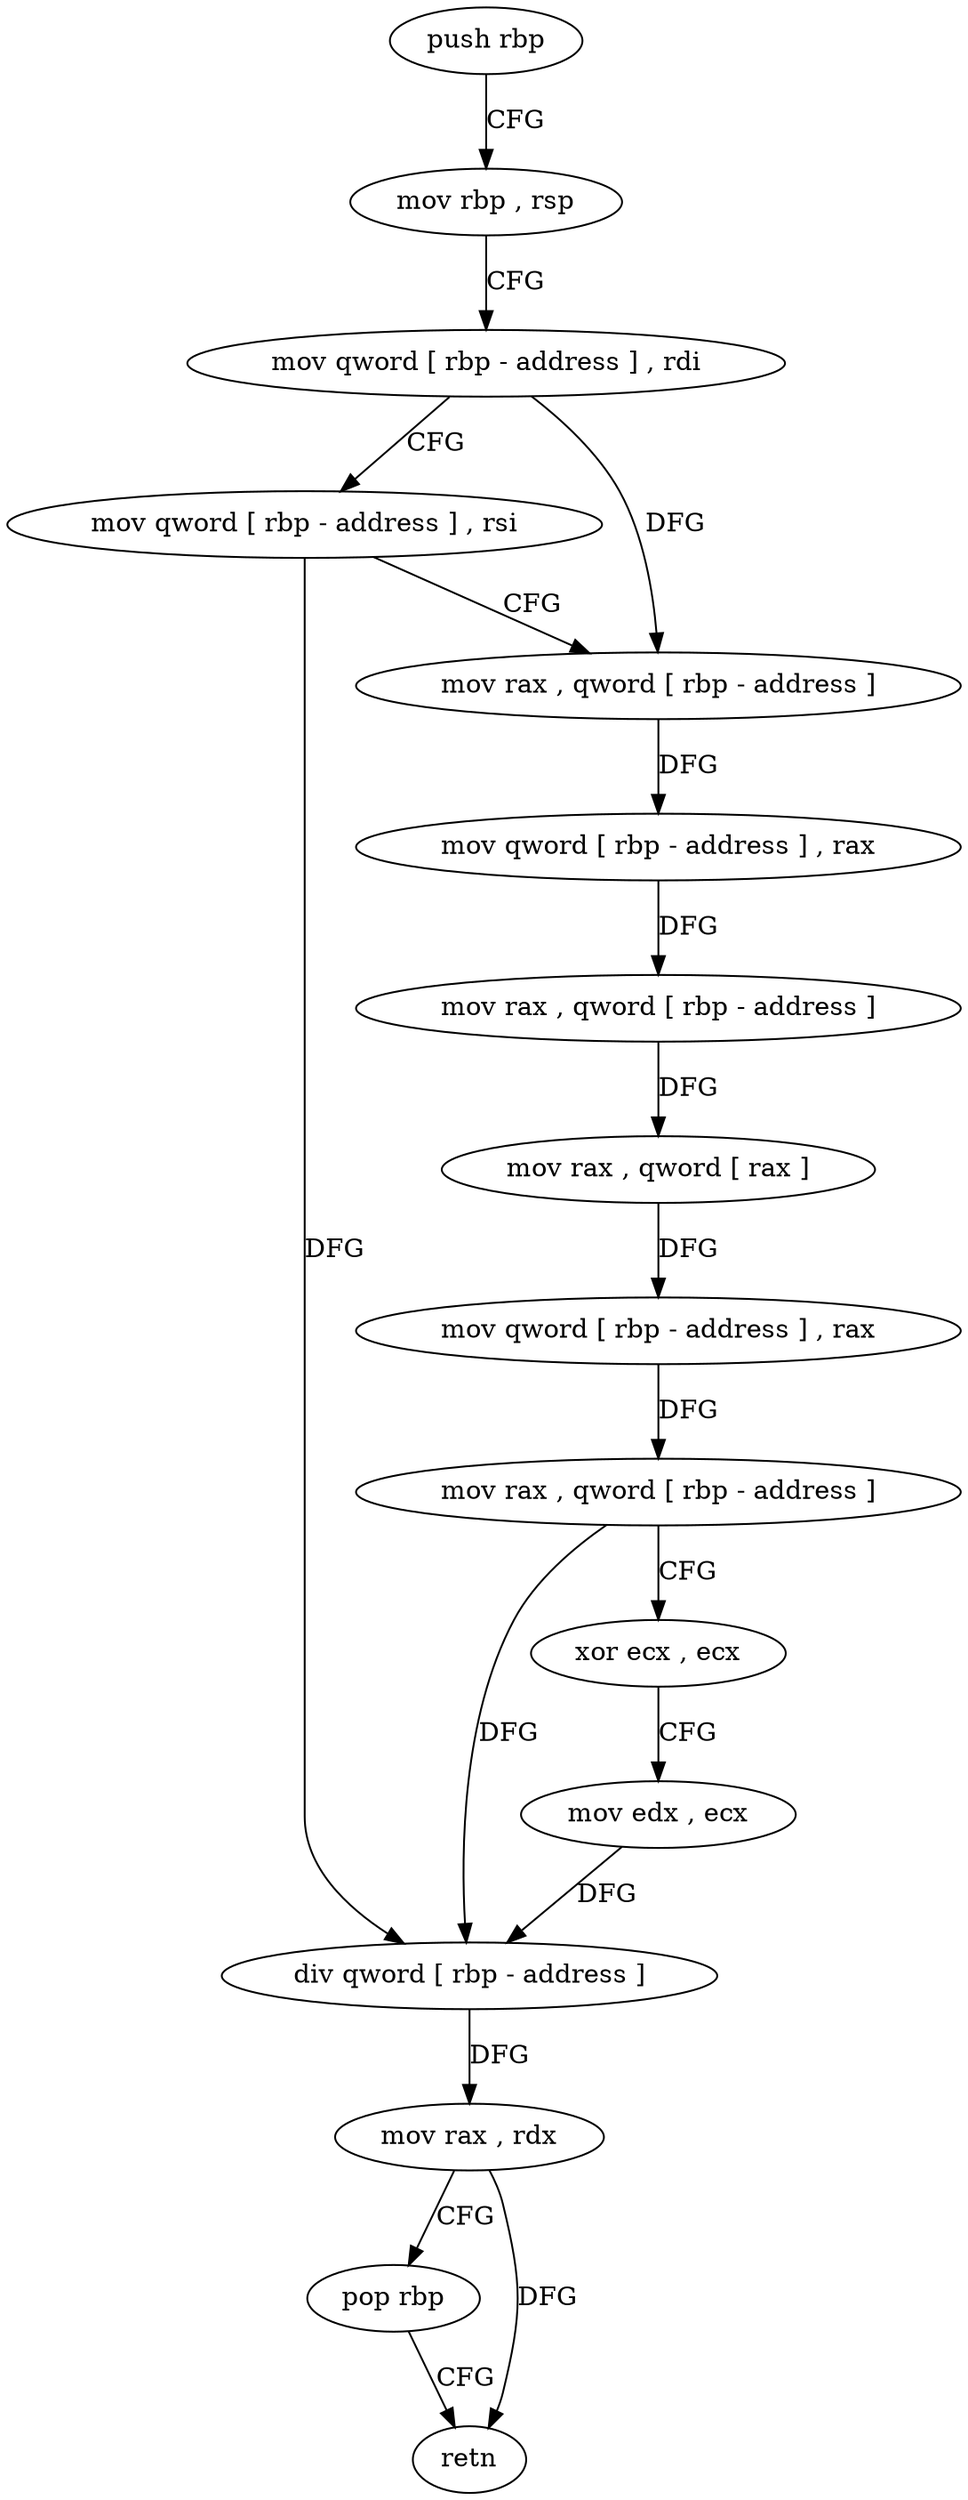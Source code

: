 digraph "func" {
"4226000" [label = "push rbp" ]
"4226001" [label = "mov rbp , rsp" ]
"4226004" [label = "mov qword [ rbp - address ] , rdi" ]
"4226008" [label = "mov qword [ rbp - address ] , rsi" ]
"4226012" [label = "mov rax , qword [ rbp - address ]" ]
"4226016" [label = "mov qword [ rbp - address ] , rax" ]
"4226020" [label = "mov rax , qword [ rbp - address ]" ]
"4226024" [label = "mov rax , qword [ rax ]" ]
"4226027" [label = "mov qword [ rbp - address ] , rax" ]
"4226031" [label = "mov rax , qword [ rbp - address ]" ]
"4226035" [label = "xor ecx , ecx" ]
"4226037" [label = "mov edx , ecx" ]
"4226039" [label = "div qword [ rbp - address ]" ]
"4226043" [label = "mov rax , rdx" ]
"4226046" [label = "pop rbp" ]
"4226047" [label = "retn" ]
"4226000" -> "4226001" [ label = "CFG" ]
"4226001" -> "4226004" [ label = "CFG" ]
"4226004" -> "4226008" [ label = "CFG" ]
"4226004" -> "4226012" [ label = "DFG" ]
"4226008" -> "4226012" [ label = "CFG" ]
"4226008" -> "4226039" [ label = "DFG" ]
"4226012" -> "4226016" [ label = "DFG" ]
"4226016" -> "4226020" [ label = "DFG" ]
"4226020" -> "4226024" [ label = "DFG" ]
"4226024" -> "4226027" [ label = "DFG" ]
"4226027" -> "4226031" [ label = "DFG" ]
"4226031" -> "4226035" [ label = "CFG" ]
"4226031" -> "4226039" [ label = "DFG" ]
"4226035" -> "4226037" [ label = "CFG" ]
"4226037" -> "4226039" [ label = "DFG" ]
"4226039" -> "4226043" [ label = "DFG" ]
"4226043" -> "4226046" [ label = "CFG" ]
"4226043" -> "4226047" [ label = "DFG" ]
"4226046" -> "4226047" [ label = "CFG" ]
}
